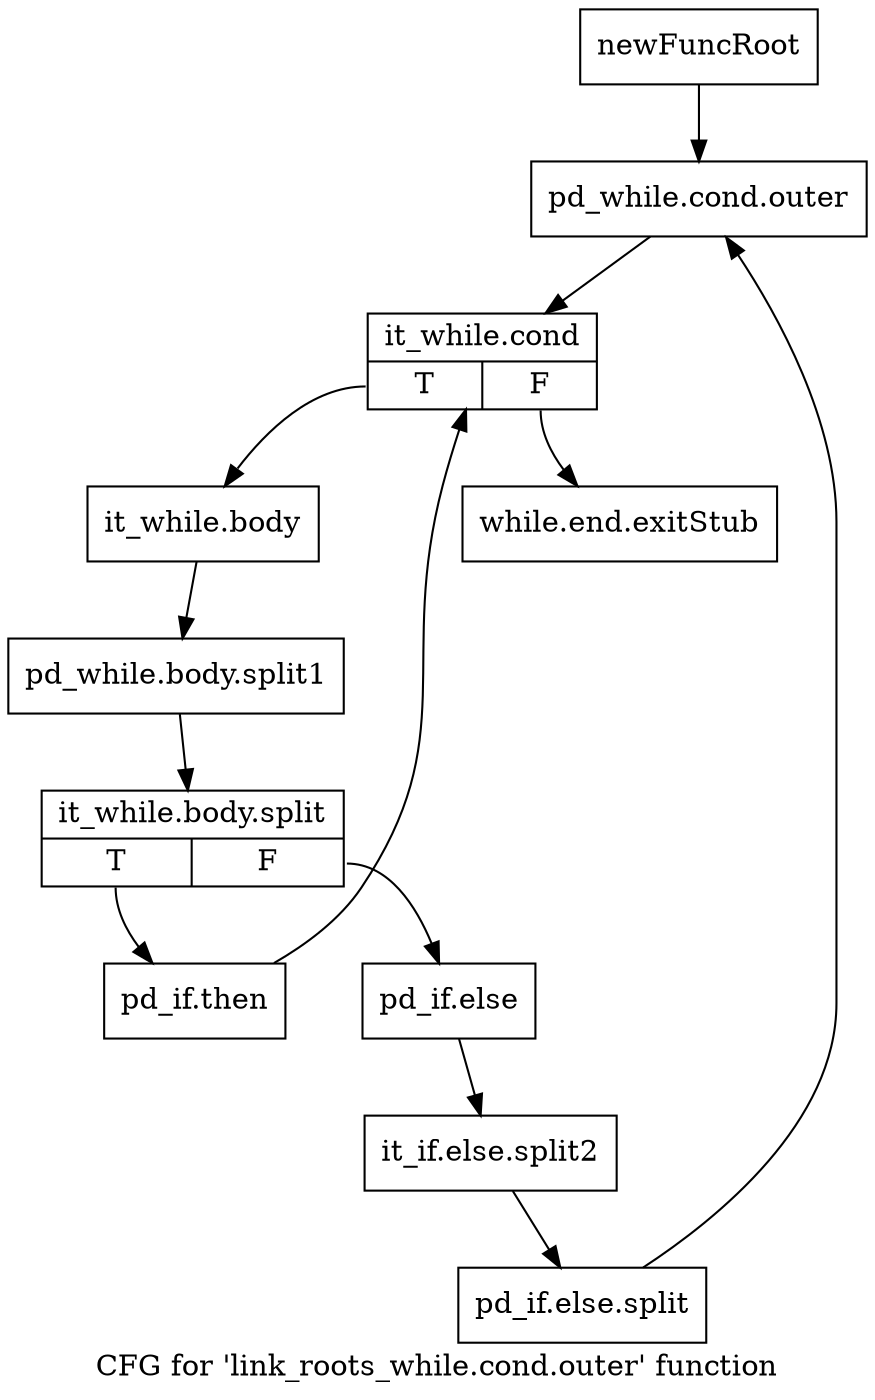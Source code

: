 digraph "CFG for 'link_roots_while.cond.outer' function" {
	label="CFG for 'link_roots_while.cond.outer' function";

	Node0xab9ae40 [shape=record,label="{newFuncRoot}"];
	Node0xab9ae40 -> Node0xab9aee0;
	Node0xab9ae90 [shape=record,label="{while.end.exitStub}"];
	Node0xab9aee0 [shape=record,label="{pd_while.cond.outer}"];
	Node0xab9aee0 -> Node0xab9af30;
	Node0xab9af30 [shape=record,label="{it_while.cond|{<s0>T|<s1>F}}"];
	Node0xab9af30:s0 -> Node0xab9af80;
	Node0xab9af30:s1 -> Node0xab9ae90;
	Node0xab9af80 [shape=record,label="{it_while.body}"];
	Node0xab9af80 -> Node0xf49f5c0;
	Node0xf49f5c0 [shape=record,label="{pd_while.body.split1}"];
	Node0xf49f5c0 -> Node0xf49f8e0;
	Node0xf49f8e0 [shape=record,label="{it_while.body.split|{<s0>T|<s1>F}}"];
	Node0xf49f8e0:s0 -> Node0xab9b020;
	Node0xf49f8e0:s1 -> Node0xab9afd0;
	Node0xab9afd0 [shape=record,label="{pd_if.else}"];
	Node0xab9afd0 -> Node0xf49f390;
	Node0xf49f390 [shape=record,label="{it_if.else.split2}"];
	Node0xf49f390 -> Node0xf49f520;
	Node0xf49f520 [shape=record,label="{pd_if.else.split}"];
	Node0xf49f520 -> Node0xab9aee0;
	Node0xab9b020 [shape=record,label="{pd_if.then}"];
	Node0xab9b020 -> Node0xab9af30;
}
